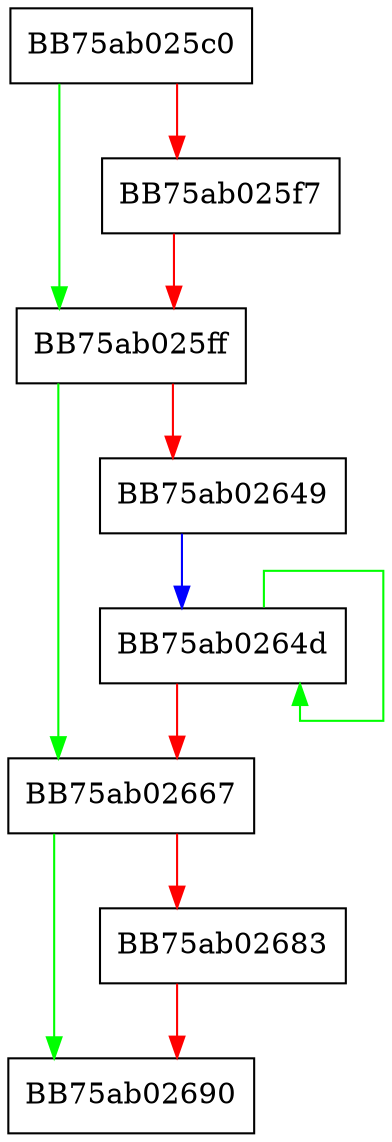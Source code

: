digraph f_parser {
  node [shape="box"];
  graph [splines=ortho];
  BB75ab025c0 -> BB75ab025ff [color="green"];
  BB75ab025c0 -> BB75ab025f7 [color="red"];
  BB75ab025f7 -> BB75ab025ff [color="red"];
  BB75ab025ff -> BB75ab02667 [color="green"];
  BB75ab025ff -> BB75ab02649 [color="red"];
  BB75ab02649 -> BB75ab0264d [color="blue"];
  BB75ab0264d -> BB75ab0264d [color="green"];
  BB75ab0264d -> BB75ab02667 [color="red"];
  BB75ab02667 -> BB75ab02690 [color="green"];
  BB75ab02667 -> BB75ab02683 [color="red"];
  BB75ab02683 -> BB75ab02690 [color="red"];
}